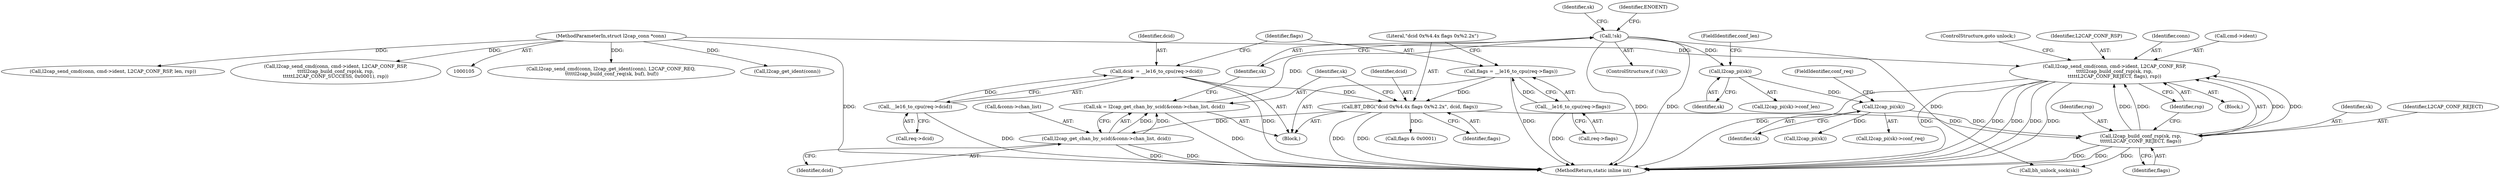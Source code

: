digraph "0_linux_f2fcfcd670257236ebf2088bbdf26f6a8ef459fe_0@API" {
"1000180" [label="(Call,l2cap_send_cmd(conn, cmd->ident, L2CAP_CONF_RSP,\n\t\t\t\tl2cap_build_conf_rsp(sk, rsp,\n\t\t\t\t\tL2CAP_CONF_REJECT, flags), rsp))"];
"1000106" [label="(MethodParameterIn,struct l2cap_conn *conn)"];
"1000186" [label="(Call,l2cap_build_conf_rsp(sk, rsp,\n\t\t\t\t\tL2CAP_CONF_REJECT, flags))"];
"1000176" [label="(Call,l2cap_pi(sk))"];
"1000170" [label="(Call,l2cap_pi(sk))"];
"1000147" [label="(Call,!sk)"];
"1000138" [label="(Call,sk = l2cap_get_chan_by_scid(&conn->chan_list, dcid))"];
"1000140" [label="(Call,l2cap_get_chan_by_scid(&conn->chan_list, dcid))"];
"1000134" [label="(Call,BT_DBG(\"dcid 0x%4.4x flags 0x%2.2x\", dcid, flags))"];
"1000122" [label="(Call,dcid  = __le16_to_cpu(req->dcid))"];
"1000124" [label="(Call,__le16_to_cpu(req->dcid))"];
"1000128" [label="(Call,flags = __le16_to_cpu(req->flags))"];
"1000130" [label="(Call,__le16_to_cpu(req->flags))"];
"1000175" [label="(Call,l2cap_pi(sk)->conf_req)"];
"1000180" [label="(Call,l2cap_send_cmd(conn, cmd->ident, L2CAP_CONF_RSP,\n\t\t\t\tl2cap_build_conf_rsp(sk, rsp,\n\t\t\t\t\tL2CAP_CONF_REJECT, flags), rsp))"];
"1000141" [label="(Call,&conn->chan_list)"];
"1000138" [label="(Call,sk = l2cap_get_chan_by_scid(&conn->chan_list, dcid))"];
"1000140" [label="(Call,l2cap_get_chan_by_scid(&conn->chan_list, dcid))"];
"1000110" [label="(Block,)"];
"1000123" [label="(Identifier,dcid)"];
"1000155" [label="(Identifier,sk)"];
"1000186" [label="(Call,l2cap_build_conf_rsp(sk, rsp,\n\t\t\t\t\tL2CAP_CONF_REJECT, flags))"];
"1000136" [label="(Identifier,dcid)"];
"1000170" [label="(Call,l2cap_pi(sk))"];
"1000300" [label="(Call,bh_unlock_sock(sk))"];
"1000135" [label="(Literal,\"dcid 0x%4.4x flags 0x%2.2x\")"];
"1000176" [label="(Call,l2cap_pi(sk))"];
"1000129" [label="(Identifier,flags)"];
"1000177" [label="(Identifier,sk)"];
"1000151" [label="(Identifier,ENOENT)"];
"1000192" [label="(ControlStructure,goto unlock;)"];
"1000124" [label="(Call,__le16_to_cpu(req->dcid))"];
"1000147" [label="(Call,!sk)"];
"1000169" [label="(Call,l2cap_pi(sk)->conf_len)"];
"1000106" [label="(MethodParameterIn,struct l2cap_conn *conn)"];
"1000185" [label="(Identifier,L2CAP_CONF_RSP)"];
"1000131" [label="(Call,req->flags)"];
"1000290" [label="(Call,l2cap_send_cmd(conn, l2cap_get_ident(conn), L2CAP_CONF_REQ,\n \t\t\t\t\tl2cap_build_conf_req(sk, buf), buf))"];
"1000134" [label="(Call,BT_DBG(\"dcid 0x%4.4x flags 0x%2.2x\", dcid, flags))"];
"1000145" [label="(Identifier,dcid)"];
"1000122" [label="(Call,dcid  = __le16_to_cpu(req->dcid))"];
"1000187" [label="(Identifier,sk)"];
"1000189" [label="(Identifier,L2CAP_CONF_REJECT)"];
"1000128" [label="(Call,flags = __le16_to_cpu(req->flags))"];
"1000292" [label="(Call,l2cap_get_ident(conn))"];
"1000196" [label="(Call,l2cap_pi(sk))"];
"1000304" [label="(MethodReturn,static inline int)"];
"1000178" [label="(FieldIdentifier,conf_req)"];
"1000241" [label="(Call,l2cap_send_cmd(conn, cmd->ident, L2CAP_CONF_RSP, len, rsp))"];
"1000125" [label="(Call,req->dcid)"];
"1000139" [label="(Identifier,sk)"];
"1000214" [label="(Call,flags & 0x0001)"];
"1000137" [label="(Identifier,flags)"];
"1000191" [label="(Identifier,rsp)"];
"1000148" [label="(Identifier,sk)"];
"1000171" [label="(Identifier,sk)"];
"1000146" [label="(ControlStructure,if (!sk))"];
"1000188" [label="(Identifier,rsp)"];
"1000130" [label="(Call,__le16_to_cpu(req->flags))"];
"1000181" [label="(Identifier,conn)"];
"1000218" [label="(Call,l2cap_send_cmd(conn, cmd->ident, L2CAP_CONF_RSP,\n\t\t\t\tl2cap_build_conf_rsp(sk, rsp,\n\t\t\t\t\tL2CAP_CONF_SUCCESS, 0x0001), rsp))"];
"1000182" [label="(Call,cmd->ident)"];
"1000179" [label="(Block,)"];
"1000190" [label="(Identifier,flags)"];
"1000172" [label="(FieldIdentifier,conf_len)"];
"1000180" -> "1000179"  [label="AST: "];
"1000180" -> "1000191"  [label="CFG: "];
"1000181" -> "1000180"  [label="AST: "];
"1000182" -> "1000180"  [label="AST: "];
"1000185" -> "1000180"  [label="AST: "];
"1000186" -> "1000180"  [label="AST: "];
"1000191" -> "1000180"  [label="AST: "];
"1000192" -> "1000180"  [label="CFG: "];
"1000180" -> "1000304"  [label="DDG: "];
"1000180" -> "1000304"  [label="DDG: "];
"1000180" -> "1000304"  [label="DDG: "];
"1000180" -> "1000304"  [label="DDG: "];
"1000180" -> "1000304"  [label="DDG: "];
"1000180" -> "1000304"  [label="DDG: "];
"1000106" -> "1000180"  [label="DDG: "];
"1000186" -> "1000180"  [label="DDG: "];
"1000186" -> "1000180"  [label="DDG: "];
"1000186" -> "1000180"  [label="DDG: "];
"1000186" -> "1000180"  [label="DDG: "];
"1000106" -> "1000105"  [label="AST: "];
"1000106" -> "1000304"  [label="DDG: "];
"1000106" -> "1000218"  [label="DDG: "];
"1000106" -> "1000241"  [label="DDG: "];
"1000106" -> "1000290"  [label="DDG: "];
"1000106" -> "1000292"  [label="DDG: "];
"1000186" -> "1000190"  [label="CFG: "];
"1000187" -> "1000186"  [label="AST: "];
"1000188" -> "1000186"  [label="AST: "];
"1000189" -> "1000186"  [label="AST: "];
"1000190" -> "1000186"  [label="AST: "];
"1000191" -> "1000186"  [label="CFG: "];
"1000186" -> "1000304"  [label="DDG: "];
"1000186" -> "1000304"  [label="DDG: "];
"1000176" -> "1000186"  [label="DDG: "];
"1000134" -> "1000186"  [label="DDG: "];
"1000186" -> "1000300"  [label="DDG: "];
"1000176" -> "1000175"  [label="AST: "];
"1000176" -> "1000177"  [label="CFG: "];
"1000177" -> "1000176"  [label="AST: "];
"1000178" -> "1000176"  [label="CFG: "];
"1000170" -> "1000176"  [label="DDG: "];
"1000176" -> "1000196"  [label="DDG: "];
"1000170" -> "1000169"  [label="AST: "];
"1000170" -> "1000171"  [label="CFG: "];
"1000171" -> "1000170"  [label="AST: "];
"1000172" -> "1000170"  [label="CFG: "];
"1000147" -> "1000170"  [label="DDG: "];
"1000147" -> "1000146"  [label="AST: "];
"1000147" -> "1000148"  [label="CFG: "];
"1000148" -> "1000147"  [label="AST: "];
"1000151" -> "1000147"  [label="CFG: "];
"1000155" -> "1000147"  [label="CFG: "];
"1000147" -> "1000304"  [label="DDG: "];
"1000147" -> "1000304"  [label="DDG: "];
"1000138" -> "1000147"  [label="DDG: "];
"1000147" -> "1000300"  [label="DDG: "];
"1000138" -> "1000110"  [label="AST: "];
"1000138" -> "1000140"  [label="CFG: "];
"1000139" -> "1000138"  [label="AST: "];
"1000140" -> "1000138"  [label="AST: "];
"1000148" -> "1000138"  [label="CFG: "];
"1000138" -> "1000304"  [label="DDG: "];
"1000140" -> "1000138"  [label="DDG: "];
"1000140" -> "1000138"  [label="DDG: "];
"1000140" -> "1000145"  [label="CFG: "];
"1000141" -> "1000140"  [label="AST: "];
"1000145" -> "1000140"  [label="AST: "];
"1000140" -> "1000304"  [label="DDG: "];
"1000140" -> "1000304"  [label="DDG: "];
"1000134" -> "1000140"  [label="DDG: "];
"1000134" -> "1000110"  [label="AST: "];
"1000134" -> "1000137"  [label="CFG: "];
"1000135" -> "1000134"  [label="AST: "];
"1000136" -> "1000134"  [label="AST: "];
"1000137" -> "1000134"  [label="AST: "];
"1000139" -> "1000134"  [label="CFG: "];
"1000134" -> "1000304"  [label="DDG: "];
"1000134" -> "1000304"  [label="DDG: "];
"1000122" -> "1000134"  [label="DDG: "];
"1000128" -> "1000134"  [label="DDG: "];
"1000134" -> "1000214"  [label="DDG: "];
"1000122" -> "1000110"  [label="AST: "];
"1000122" -> "1000124"  [label="CFG: "];
"1000123" -> "1000122"  [label="AST: "];
"1000124" -> "1000122"  [label="AST: "];
"1000129" -> "1000122"  [label="CFG: "];
"1000122" -> "1000304"  [label="DDG: "];
"1000124" -> "1000122"  [label="DDG: "];
"1000124" -> "1000125"  [label="CFG: "];
"1000125" -> "1000124"  [label="AST: "];
"1000124" -> "1000304"  [label="DDG: "];
"1000128" -> "1000110"  [label="AST: "];
"1000128" -> "1000130"  [label="CFG: "];
"1000129" -> "1000128"  [label="AST: "];
"1000130" -> "1000128"  [label="AST: "];
"1000135" -> "1000128"  [label="CFG: "];
"1000128" -> "1000304"  [label="DDG: "];
"1000130" -> "1000128"  [label="DDG: "];
"1000130" -> "1000131"  [label="CFG: "];
"1000131" -> "1000130"  [label="AST: "];
"1000130" -> "1000304"  [label="DDG: "];
}
